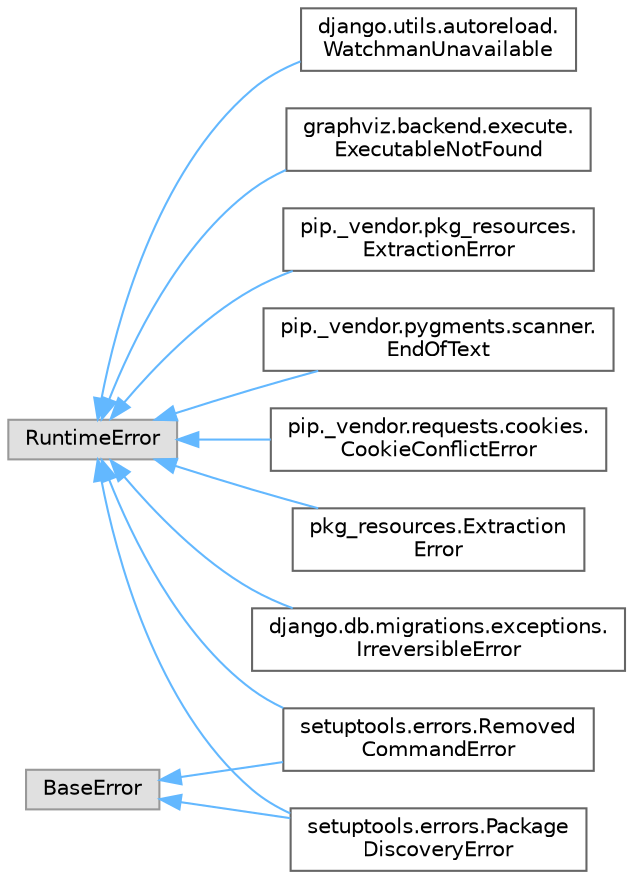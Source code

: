 digraph "Graphical Class Hierarchy"
{
 // LATEX_PDF_SIZE
  bgcolor="transparent";
  edge [fontname=Helvetica,fontsize=10,labelfontname=Helvetica,labelfontsize=10];
  node [fontname=Helvetica,fontsize=10,shape=box,height=0.2,width=0.4];
  rankdir="LR";
  Node0 [id="Node000000",label="RuntimeError",height=0.2,width=0.4,color="grey60", fillcolor="#E0E0E0", style="filled",tooltip=" "];
  Node0 -> Node1 [id="edge4150_Node000000_Node000001",dir="back",color="steelblue1",style="solid",tooltip=" "];
  Node1 [id="Node000001",label="django.db.migrations.exceptions.\lIrreversibleError",height=0.2,width=0.4,color="grey40", fillcolor="white", style="filled",URL="$classdjango_1_1db_1_1migrations_1_1exceptions_1_1_irreversible_error.html",tooltip=" "];
  Node0 -> Node2 [id="edge4151_Node000000_Node000002",dir="back",color="steelblue1",style="solid",tooltip=" "];
  Node2 [id="Node000002",label="django.utils.autoreload.\lWatchmanUnavailable",height=0.2,width=0.4,color="grey40", fillcolor="white", style="filled",URL="$classdjango_1_1utils_1_1autoreload_1_1_watchman_unavailable.html",tooltip=" "];
  Node0 -> Node3 [id="edge4152_Node000000_Node000003",dir="back",color="steelblue1",style="solid",tooltip=" "];
  Node3 [id="Node000003",label="graphviz.backend.execute.\lExecutableNotFound",height=0.2,width=0.4,color="grey40", fillcolor="white", style="filled",URL="$classgraphviz_1_1backend_1_1execute_1_1_executable_not_found.html",tooltip=" "];
  Node0 -> Node4 [id="edge4153_Node000000_Node000004",dir="back",color="steelblue1",style="solid",tooltip=" "];
  Node4 [id="Node000004",label="pip._vendor.pkg_resources.\lExtractionError",height=0.2,width=0.4,color="grey40", fillcolor="white", style="filled",URL="$classpip_1_1__vendor_1_1pkg__resources_1_1_extraction_error.html",tooltip=" "];
  Node0 -> Node5 [id="edge4154_Node000000_Node000005",dir="back",color="steelblue1",style="solid",tooltip=" "];
  Node5 [id="Node000005",label="pip._vendor.pygments.scanner.\lEndOfText",height=0.2,width=0.4,color="grey40", fillcolor="white", style="filled",URL="$classpip_1_1__vendor_1_1pygments_1_1scanner_1_1_end_of_text.html",tooltip=" "];
  Node0 -> Node6 [id="edge4155_Node000000_Node000006",dir="back",color="steelblue1",style="solid",tooltip=" "];
  Node6 [id="Node000006",label="pip._vendor.requests.cookies.\lCookieConflictError",height=0.2,width=0.4,color="grey40", fillcolor="white", style="filled",URL="$classpip_1_1__vendor_1_1requests_1_1cookies_1_1_cookie_conflict_error.html",tooltip=" "];
  Node0 -> Node7 [id="edge4156_Node000000_Node000007",dir="back",color="steelblue1",style="solid",tooltip=" "];
  Node7 [id="Node000007",label="pkg_resources.Extraction\lError",height=0.2,width=0.4,color="grey40", fillcolor="white", style="filled",URL="$classpkg__resources_1_1_extraction_error.html",tooltip=" "];
  Node0 -> Node8 [id="edge4157_Node000000_Node000008",dir="back",color="steelblue1",style="solid",tooltip=" "];
  Node8 [id="Node000008",label="setuptools.errors.Package\lDiscoveryError",height=0.2,width=0.4,color="grey40", fillcolor="white", style="filled",URL="$classsetuptools_1_1errors_1_1_package_discovery_error.html",tooltip=" "];
  Node0 -> Node10 [id="edge4158_Node000000_Node000010",dir="back",color="steelblue1",style="solid",tooltip=" "];
  Node10 [id="Node000010",label="setuptools.errors.Removed\lCommandError",height=0.2,width=0.4,color="grey40", fillcolor="white", style="filled",URL="$classsetuptools_1_1errors_1_1_removed_command_error.html",tooltip=" "];
  Node9 [id="Node000009",label="BaseError",height=0.2,width=0.4,color="grey60", fillcolor="#E0E0E0", style="filled",tooltip=" "];
  Node9 -> Node8 [id="edge4159_Node000009_Node000008",dir="back",color="steelblue1",style="solid",tooltip=" "];
  Node9 -> Node10 [id="edge4160_Node000009_Node000010",dir="back",color="steelblue1",style="solid",tooltip=" "];
}
